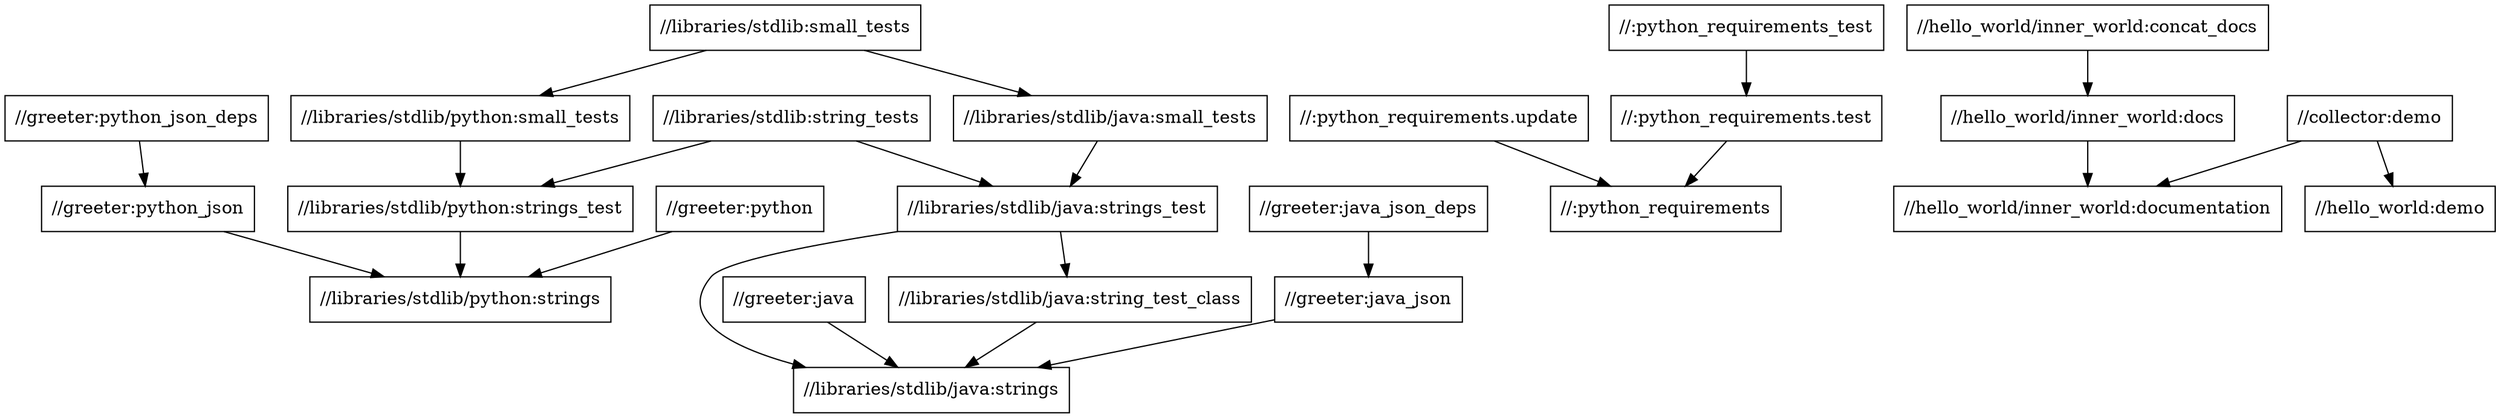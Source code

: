 digraph mygraph {
  node [shape=box];
  "//greeter:python_json_deps"
  "//greeter:python_json_deps" -> "//greeter:python_json"
  "//:python_requirements.update"
  "//:python_requirements.update" -> "//:python_requirements"
  "//greeter:java"
  "//greeter:java" -> "//libraries/stdlib/java:strings"
  "//greeter:java_json_deps"
  "//greeter:java_json_deps" -> "//greeter:java_json"
  "//hello_world/inner_world:concat_docs"
  "//hello_world/inner_world:concat_docs" -> "//hello_world/inner_world:docs"
  "//greeter:java_json"
  "//greeter:java_json" -> "//libraries/stdlib/java:strings"
  "//collector:demo"
  "//collector:demo" -> "//hello_world:demo"
  "//collector:demo" -> "//hello_world/inner_world:documentation"
  "//greeter:python"
  "//greeter:python" -> "//libraries/stdlib/python:strings"
  "//hello_world:demo"
  "//:python_requirements_test"
  "//:python_requirements_test" -> "//:python_requirements.test"
  "//:python_requirements.test"
  "//:python_requirements.test" -> "//:python_requirements"
  "//:python_requirements"
  "//hello_world/inner_world:docs"
  "//hello_world/inner_world:docs" -> "//hello_world/inner_world:documentation"
  "//hello_world/inner_world:documentation"
  "//greeter:python_json"
  "//greeter:python_json" -> "//libraries/stdlib/python:strings"
  "//libraries/stdlib:small_tests"
  "//libraries/stdlib:small_tests" -> "//libraries/stdlib/java:small_tests"
  "//libraries/stdlib:small_tests" -> "//libraries/stdlib/python:small_tests"
  "//libraries/stdlib/python:small_tests"
  "//libraries/stdlib/python:small_tests" -> "//libraries/stdlib/python:strings_test"
  "//libraries/stdlib/java:small_tests"
  "//libraries/stdlib/java:small_tests" -> "//libraries/stdlib/java:strings_test"
  "//libraries/stdlib:string_tests"
  "//libraries/stdlib:string_tests" -> "//libraries/stdlib/java:strings_test"
  "//libraries/stdlib:string_tests" -> "//libraries/stdlib/python:strings_test"
  "//libraries/stdlib/python:strings_test"
  "//libraries/stdlib/python:strings_test" -> "//libraries/stdlib/python:strings"
  "//libraries/stdlib/python:strings"
  "//libraries/stdlib/java:strings_test"
  "//libraries/stdlib/java:strings_test" -> "//libraries/stdlib/java:string_test_class"
  "//libraries/stdlib/java:strings_test" -> "//libraries/stdlib/java:strings"
  "//libraries/stdlib/java:string_test_class"
  "//libraries/stdlib/java:string_test_class" -> "//libraries/stdlib/java:strings"
  "//libraries/stdlib/java:strings"
}
